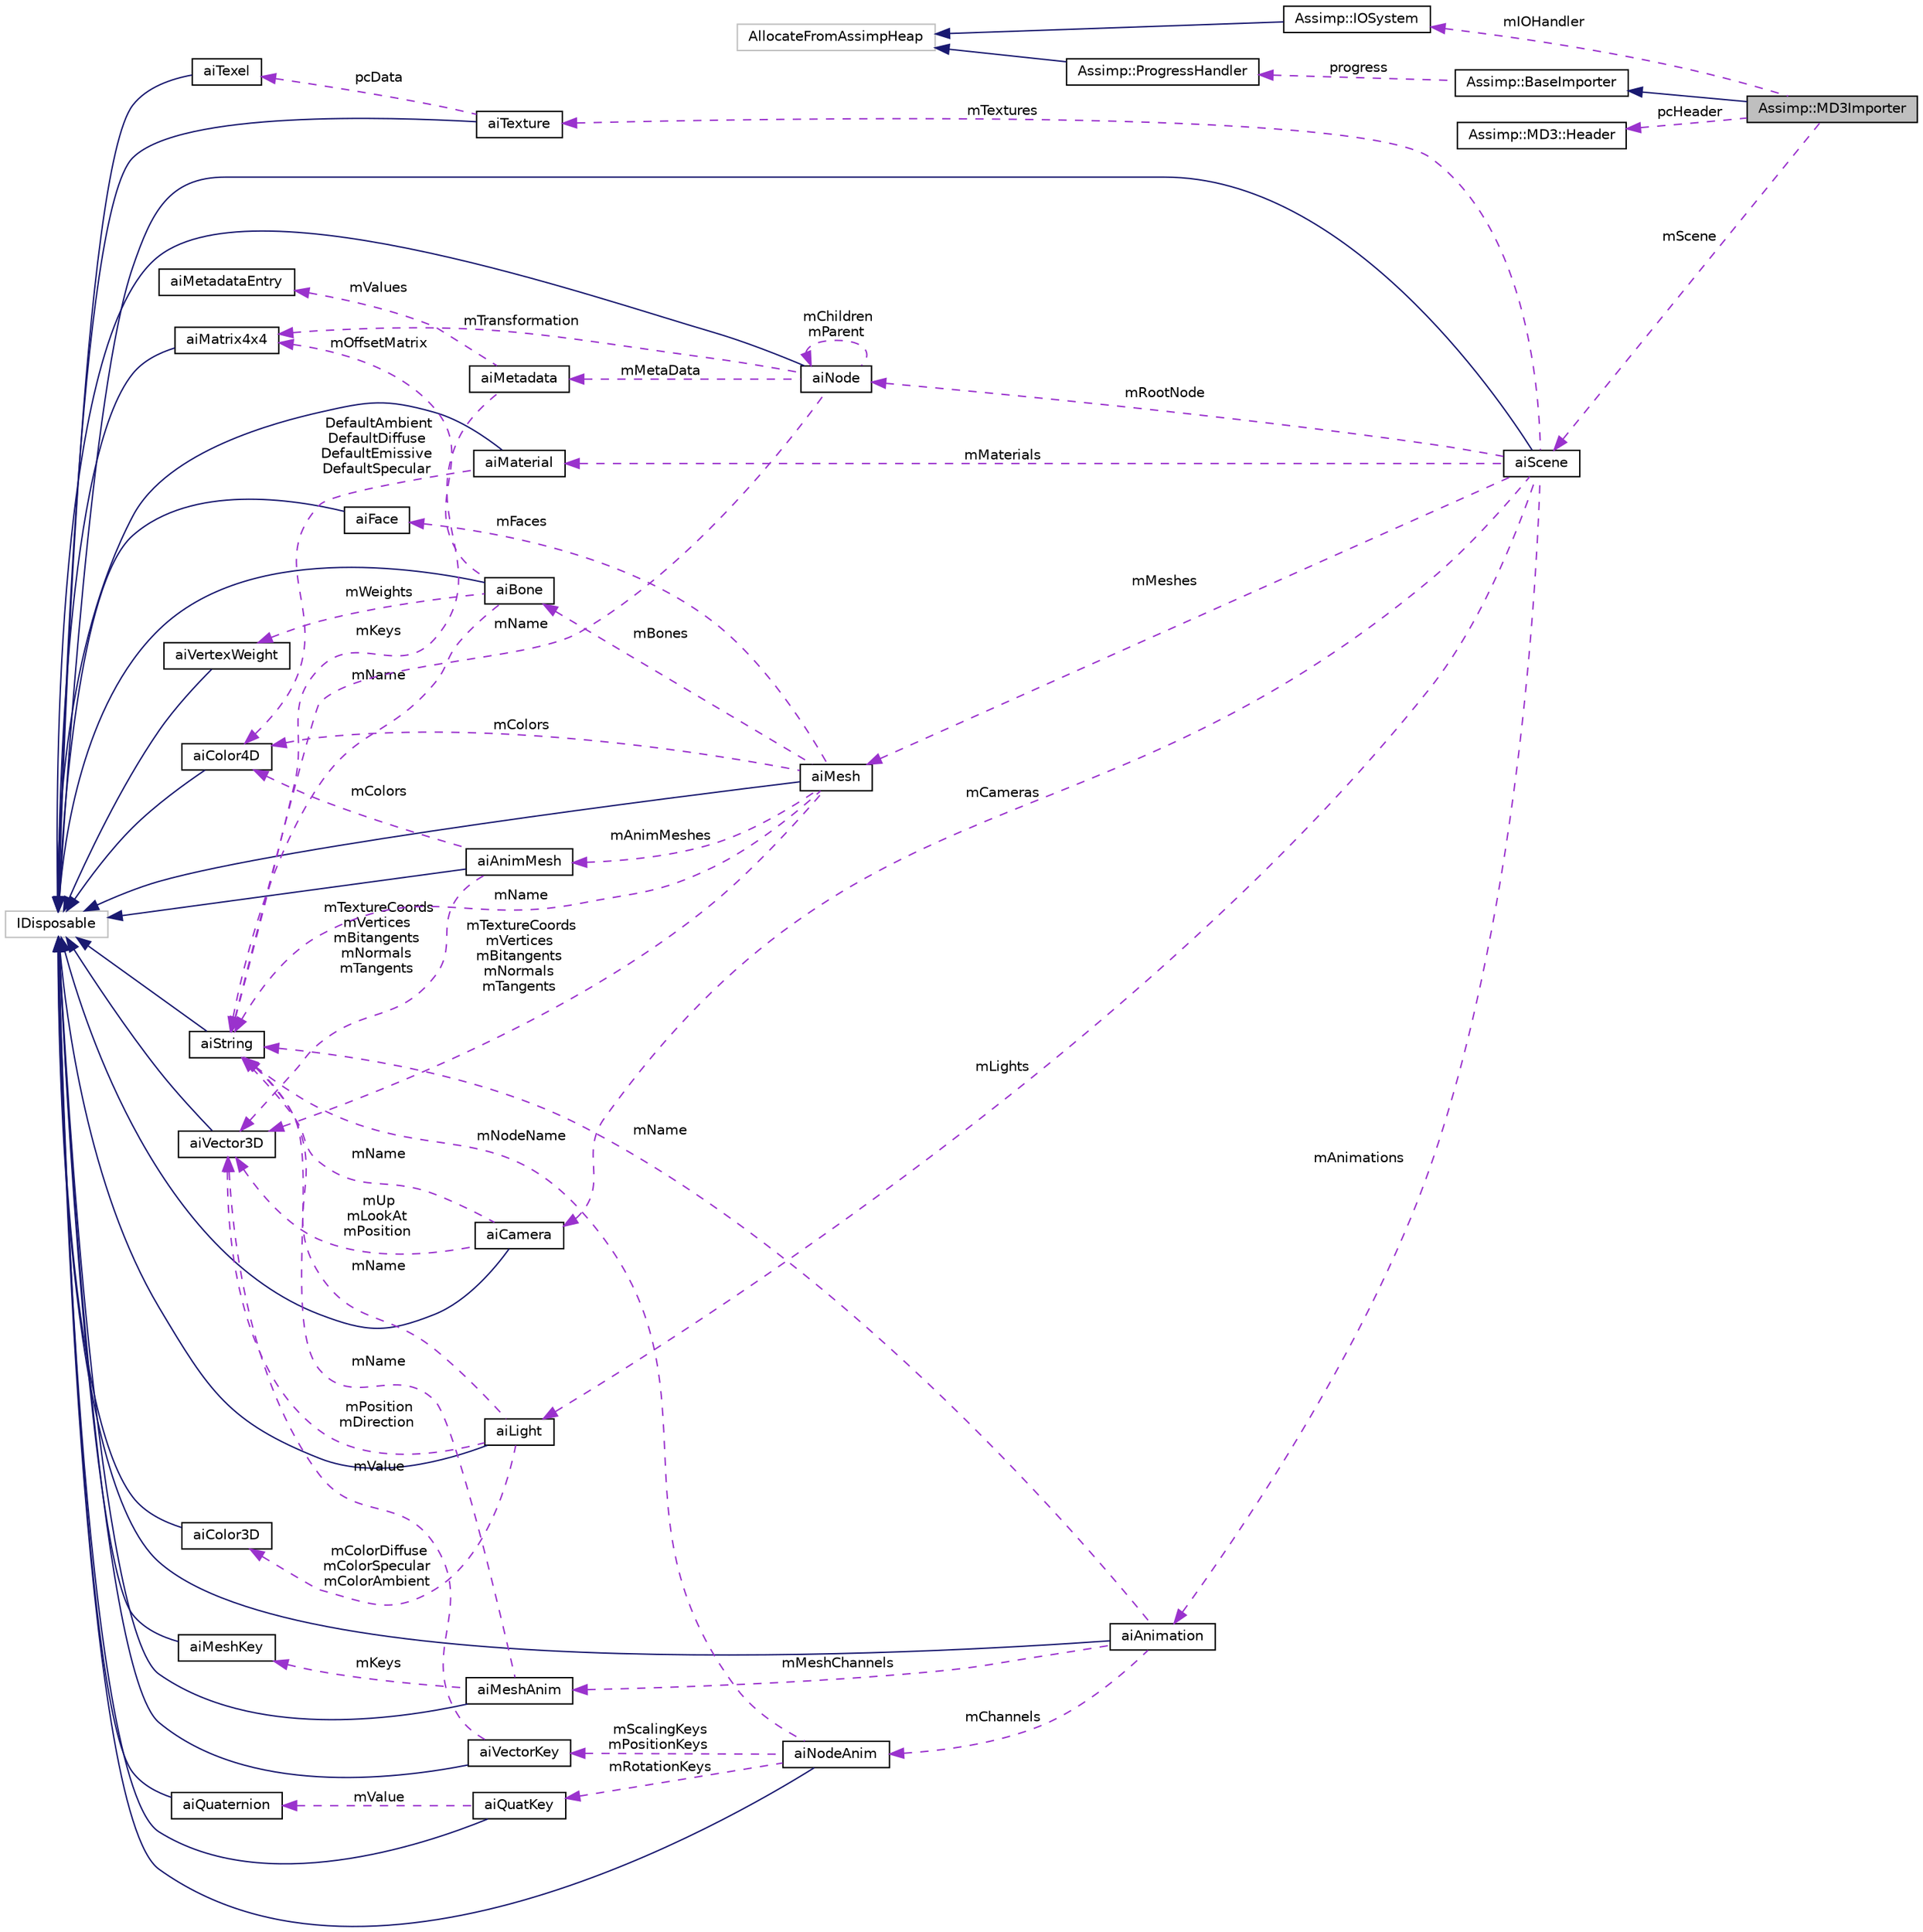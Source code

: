 digraph "Assimp::MD3Importer"
{
  edge [fontname="Helvetica",fontsize="10",labelfontname="Helvetica",labelfontsize="10"];
  node [fontname="Helvetica",fontsize="10",shape=record];
  rankdir="LR";
  Node1 [label="Assimp::MD3Importer",height=0.2,width=0.4,color="black", fillcolor="grey75", style="filled", fontcolor="black"];
  Node2 -> Node1 [dir="back",color="midnightblue",fontsize="10",style="solid",fontname="Helvetica"];
  Node2 [label="Assimp::BaseImporter",height=0.2,width=0.4,color="black", fillcolor="white", style="filled",URL="$class_assimp_1_1_base_importer.html"];
  Node3 -> Node2 [dir="back",color="darkorchid3",fontsize="10",style="dashed",label=" progress" ,fontname="Helvetica"];
  Node3 [label="Assimp::ProgressHandler",height=0.2,width=0.4,color="black", fillcolor="white", style="filled",URL="$class_assimp_1_1_progress_handler.html",tooltip="CPP-API: Abstract interface for custom progress report receivers. "];
  Node4 -> Node3 [dir="back",color="midnightblue",fontsize="10",style="solid",fontname="Helvetica"];
  Node4 [label="AllocateFromAssimpHeap",height=0.2,width=0.4,color="grey75", fillcolor="white", style="filled"];
  Node5 -> Node1 [dir="back",color="darkorchid3",fontsize="10",style="dashed",label=" pcHeader" ,fontname="Helvetica"];
  Node5 [label="Assimp::MD3::Header",height=0.2,width=0.4,color="black", fillcolor="white", style="filled",URL="$struct_assimp_1_1_m_d3_1_1_header.html",tooltip="Data structure for the MD3 main header. "];
  Node6 -> Node1 [dir="back",color="darkorchid3",fontsize="10",style="dashed",label=" mIOHandler" ,fontname="Helvetica"];
  Node6 [label="Assimp::IOSystem",height=0.2,width=0.4,color="black", fillcolor="white", style="filled",URL="$class_assimp_1_1_i_o_system.html",tooltip="CPP-API: Interface to the file system. "];
  Node4 -> Node6 [dir="back",color="midnightblue",fontsize="10",style="solid",fontname="Helvetica"];
  Node7 -> Node1 [dir="back",color="darkorchid3",fontsize="10",style="dashed",label=" mScene" ,fontname="Helvetica"];
  Node7 [label="aiScene",height=0.2,width=0.4,color="black", fillcolor="white", style="filled",URL="$structai_scene.html"];
  Node8 -> Node7 [dir="back",color="midnightblue",fontsize="10",style="solid",fontname="Helvetica"];
  Node8 [label="IDisposable",height=0.2,width=0.4,color="grey75", fillcolor="white", style="filled"];
  Node9 -> Node7 [dir="back",color="darkorchid3",fontsize="10",style="dashed",label=" mMaterials" ,fontname="Helvetica"];
  Node9 [label="aiMaterial",height=0.2,width=0.4,color="black", fillcolor="white", style="filled",URL="$classai_material.html"];
  Node8 -> Node9 [dir="back",color="midnightblue",fontsize="10",style="solid",fontname="Helvetica"];
  Node10 -> Node9 [dir="back",color="darkorchid3",fontsize="10",style="dashed",label=" DefaultAmbient\nDefaultDiffuse\nDefaultEmissive\nDefaultSpecular" ,fontname="Helvetica"];
  Node10 [label="aiColor4D",height=0.2,width=0.4,color="black", fillcolor="white", style="filled",URL="$structai_color4_d.html"];
  Node8 -> Node10 [dir="back",color="midnightblue",fontsize="10",style="solid",fontname="Helvetica"];
  Node11 -> Node7 [dir="back",color="darkorchid3",fontsize="10",style="dashed",label=" mMeshes" ,fontname="Helvetica"];
  Node11 [label="aiMesh",height=0.2,width=0.4,color="black", fillcolor="white", style="filled",URL="$structai_mesh.html",tooltip="A mesh represents a geometry or model with a single material. "];
  Node8 -> Node11 [dir="back",color="midnightblue",fontsize="10",style="solid",fontname="Helvetica"];
  Node12 -> Node11 [dir="back",color="darkorchid3",fontsize="10",style="dashed",label=" mAnimMeshes" ,fontname="Helvetica"];
  Node12 [label="aiAnimMesh",height=0.2,width=0.4,color="black", fillcolor="white", style="filled",URL="$structai_anim_mesh.html",tooltip="NOT CURRENTLY IN USE. An AnimMesh is an attachment to an aiMesh stores per-vertex animations for a pa..."];
  Node8 -> Node12 [dir="back",color="midnightblue",fontsize="10",style="solid",fontname="Helvetica"];
  Node13 -> Node12 [dir="back",color="darkorchid3",fontsize="10",style="dashed",label=" mTextureCoords\nmVertices\nmBitangents\nmNormals\nmTangents" ,fontname="Helvetica"];
  Node13 [label="aiVector3D",height=0.2,width=0.4,color="black", fillcolor="white", style="filled",URL="$structai_vector3_d.html"];
  Node8 -> Node13 [dir="back",color="midnightblue",fontsize="10",style="solid",fontname="Helvetica"];
  Node10 -> Node12 [dir="back",color="darkorchid3",fontsize="10",style="dashed",label=" mColors" ,fontname="Helvetica"];
  Node13 -> Node11 [dir="back",color="darkorchid3",fontsize="10",style="dashed",label=" mTextureCoords\nmVertices\nmBitangents\nmNormals\nmTangents" ,fontname="Helvetica"];
  Node14 -> Node11 [dir="back",color="darkorchid3",fontsize="10",style="dashed",label=" mFaces" ,fontname="Helvetica"];
  Node14 [label="aiFace",height=0.2,width=0.4,color="black", fillcolor="white", style="filled",URL="$structai_face.html",tooltip="A single face in a mesh, referring to multiple vertices. "];
  Node8 -> Node14 [dir="back",color="midnightblue",fontsize="10",style="solid",fontname="Helvetica"];
  Node15 -> Node11 [dir="back",color="darkorchid3",fontsize="10",style="dashed",label=" mName" ,fontname="Helvetica"];
  Node15 [label="aiString",height=0.2,width=0.4,color="black", fillcolor="white", style="filled",URL="$structai_string.html"];
  Node8 -> Node15 [dir="back",color="midnightblue",fontsize="10",style="solid",fontname="Helvetica"];
  Node10 -> Node11 [dir="back",color="darkorchid3",fontsize="10",style="dashed",label=" mColors" ,fontname="Helvetica"];
  Node16 -> Node11 [dir="back",color="darkorchid3",fontsize="10",style="dashed",label=" mBones" ,fontname="Helvetica"];
  Node16 [label="aiBone",height=0.2,width=0.4,color="black", fillcolor="white", style="filled",URL="$structai_bone.html",tooltip="A single bone of a mesh. "];
  Node8 -> Node16 [dir="back",color="midnightblue",fontsize="10",style="solid",fontname="Helvetica"];
  Node17 -> Node16 [dir="back",color="darkorchid3",fontsize="10",style="dashed",label=" mWeights" ,fontname="Helvetica"];
  Node17 [label="aiVertexWeight",height=0.2,width=0.4,color="black", fillcolor="white", style="filled",URL="$structai_vertex_weight.html",tooltip="A single influence of a bone on a vertex. "];
  Node8 -> Node17 [dir="back",color="midnightblue",fontsize="10",style="solid",fontname="Helvetica"];
  Node15 -> Node16 [dir="back",color="darkorchid3",fontsize="10",style="dashed",label=" mName" ,fontname="Helvetica"];
  Node18 -> Node16 [dir="back",color="darkorchid3",fontsize="10",style="dashed",label=" mOffsetMatrix" ,fontname="Helvetica"];
  Node18 [label="aiMatrix4x4",height=0.2,width=0.4,color="black", fillcolor="white", style="filled",URL="$structai_matrix4x4.html"];
  Node8 -> Node18 [dir="back",color="midnightblue",fontsize="10",style="solid",fontname="Helvetica"];
  Node19 -> Node7 [dir="back",color="darkorchid3",fontsize="10",style="dashed",label=" mCameras" ,fontname="Helvetica"];
  Node19 [label="aiCamera",height=0.2,width=0.4,color="black", fillcolor="white", style="filled",URL="$structai_camera.html"];
  Node8 -> Node19 [dir="back",color="midnightblue",fontsize="10",style="solid",fontname="Helvetica"];
  Node13 -> Node19 [dir="back",color="darkorchid3",fontsize="10",style="dashed",label=" mUp\nmLookAt\nmPosition" ,fontname="Helvetica"];
  Node15 -> Node19 [dir="back",color="darkorchid3",fontsize="10",style="dashed",label=" mName" ,fontname="Helvetica"];
  Node20 -> Node7 [dir="back",color="darkorchid3",fontsize="10",style="dashed",label=" mLights" ,fontname="Helvetica"];
  Node20 [label="aiLight",height=0.2,width=0.4,color="black", fillcolor="white", style="filled",URL="$structai_light.html"];
  Node8 -> Node20 [dir="back",color="midnightblue",fontsize="10",style="solid",fontname="Helvetica"];
  Node13 -> Node20 [dir="back",color="darkorchid3",fontsize="10",style="dashed",label=" mPosition\nmDirection" ,fontname="Helvetica"];
  Node21 -> Node20 [dir="back",color="darkorchid3",fontsize="10",style="dashed",label=" mColorDiffuse\nmColorSpecular\nmColorAmbient" ,fontname="Helvetica"];
  Node21 [label="aiColor3D",height=0.2,width=0.4,color="black", fillcolor="white", style="filled",URL="$structai_color3_d.html"];
  Node8 -> Node21 [dir="back",color="midnightblue",fontsize="10",style="solid",fontname="Helvetica"];
  Node15 -> Node20 [dir="back",color="darkorchid3",fontsize="10",style="dashed",label=" mName" ,fontname="Helvetica"];
  Node22 -> Node7 [dir="back",color="darkorchid3",fontsize="10",style="dashed",label=" mAnimations" ,fontname="Helvetica"];
  Node22 [label="aiAnimation",height=0.2,width=0.4,color="black", fillcolor="white", style="filled",URL="$structai_animation.html"];
  Node8 -> Node22 [dir="back",color="midnightblue",fontsize="10",style="solid",fontname="Helvetica"];
  Node15 -> Node22 [dir="back",color="darkorchid3",fontsize="10",style="dashed",label=" mName" ,fontname="Helvetica"];
  Node23 -> Node22 [dir="back",color="darkorchid3",fontsize="10",style="dashed",label=" mChannels" ,fontname="Helvetica"];
  Node23 [label="aiNodeAnim",height=0.2,width=0.4,color="black", fillcolor="white", style="filled",URL="$structai_node_anim.html"];
  Node8 -> Node23 [dir="back",color="midnightblue",fontsize="10",style="solid",fontname="Helvetica"];
  Node24 -> Node23 [dir="back",color="darkorchid3",fontsize="10",style="dashed",label=" mRotationKeys" ,fontname="Helvetica"];
  Node24 [label="aiQuatKey",height=0.2,width=0.4,color="black", fillcolor="white", style="filled",URL="$structai_quat_key.html"];
  Node8 -> Node24 [dir="back",color="midnightblue",fontsize="10",style="solid",fontname="Helvetica"];
  Node25 -> Node24 [dir="back",color="darkorchid3",fontsize="10",style="dashed",label=" mValue" ,fontname="Helvetica"];
  Node25 [label="aiQuaternion",height=0.2,width=0.4,color="black", fillcolor="white", style="filled",URL="$structai_quaternion.html"];
  Node8 -> Node25 [dir="back",color="midnightblue",fontsize="10",style="solid",fontname="Helvetica"];
  Node26 -> Node23 [dir="back",color="darkorchid3",fontsize="10",style="dashed",label=" mScalingKeys\nmPositionKeys" ,fontname="Helvetica"];
  Node26 [label="aiVectorKey",height=0.2,width=0.4,color="black", fillcolor="white", style="filled",URL="$structai_vector_key.html"];
  Node8 -> Node26 [dir="back",color="midnightblue",fontsize="10",style="solid",fontname="Helvetica"];
  Node13 -> Node26 [dir="back",color="darkorchid3",fontsize="10",style="dashed",label=" mValue" ,fontname="Helvetica"];
  Node15 -> Node23 [dir="back",color="darkorchid3",fontsize="10",style="dashed",label=" mNodeName" ,fontname="Helvetica"];
  Node27 -> Node22 [dir="back",color="darkorchid3",fontsize="10",style="dashed",label=" mMeshChannels" ,fontname="Helvetica"];
  Node27 [label="aiMeshAnim",height=0.2,width=0.4,color="black", fillcolor="white", style="filled",URL="$structai_mesh_anim.html"];
  Node8 -> Node27 [dir="back",color="midnightblue",fontsize="10",style="solid",fontname="Helvetica"];
  Node28 -> Node27 [dir="back",color="darkorchid3",fontsize="10",style="dashed",label=" mKeys" ,fontname="Helvetica"];
  Node28 [label="aiMeshKey",height=0.2,width=0.4,color="black", fillcolor="white", style="filled",URL="$structai_mesh_key.html"];
  Node8 -> Node28 [dir="back",color="midnightblue",fontsize="10",style="solid",fontname="Helvetica"];
  Node15 -> Node27 [dir="back",color="darkorchid3",fontsize="10",style="dashed",label=" mName" ,fontname="Helvetica"];
  Node29 -> Node7 [dir="back",color="darkorchid3",fontsize="10",style="dashed",label=" mRootNode" ,fontname="Helvetica"];
  Node29 [label="aiNode",height=0.2,width=0.4,color="black", fillcolor="white", style="filled",URL="$structai_node.html"];
  Node8 -> Node29 [dir="back",color="midnightblue",fontsize="10",style="solid",fontname="Helvetica"];
  Node15 -> Node29 [dir="back",color="darkorchid3",fontsize="10",style="dashed",label=" mName" ,fontname="Helvetica"];
  Node30 -> Node29 [dir="back",color="darkorchid3",fontsize="10",style="dashed",label=" mMetaData" ,fontname="Helvetica"];
  Node30 [label="aiMetadata",height=0.2,width=0.4,color="black", fillcolor="white", style="filled",URL="$structai_metadata.html"];
  Node15 -> Node30 [dir="back",color="darkorchid3",fontsize="10",style="dashed",label=" mKeys" ,fontname="Helvetica"];
  Node31 -> Node30 [dir="back",color="darkorchid3",fontsize="10",style="dashed",label=" mValues" ,fontname="Helvetica"];
  Node31 [label="aiMetadataEntry",height=0.2,width=0.4,color="black", fillcolor="white", style="filled",URL="$structai_metadata_entry.html"];
  Node18 -> Node29 [dir="back",color="darkorchid3",fontsize="10",style="dashed",label=" mTransformation" ,fontname="Helvetica"];
  Node29 -> Node29 [dir="back",color="darkorchid3",fontsize="10",style="dashed",label=" mChildren\nmParent" ,fontname="Helvetica"];
  Node32 -> Node7 [dir="back",color="darkorchid3",fontsize="10",style="dashed",label=" mTextures" ,fontname="Helvetica"];
  Node32 [label="aiTexture",height=0.2,width=0.4,color="black", fillcolor="white", style="filled",URL="$structai_texture.html"];
  Node8 -> Node32 [dir="back",color="midnightblue",fontsize="10",style="solid",fontname="Helvetica"];
  Node33 -> Node32 [dir="back",color="darkorchid3",fontsize="10",style="dashed",label=" pcData" ,fontname="Helvetica"];
  Node33 [label="aiTexel",height=0.2,width=0.4,color="black", fillcolor="white", style="filled",URL="$structai_texel.html",tooltip="Helper structure to represent a texel in a ARGB8888 format. "];
  Node8 -> Node33 [dir="back",color="midnightblue",fontsize="10",style="solid",fontname="Helvetica"];
}
